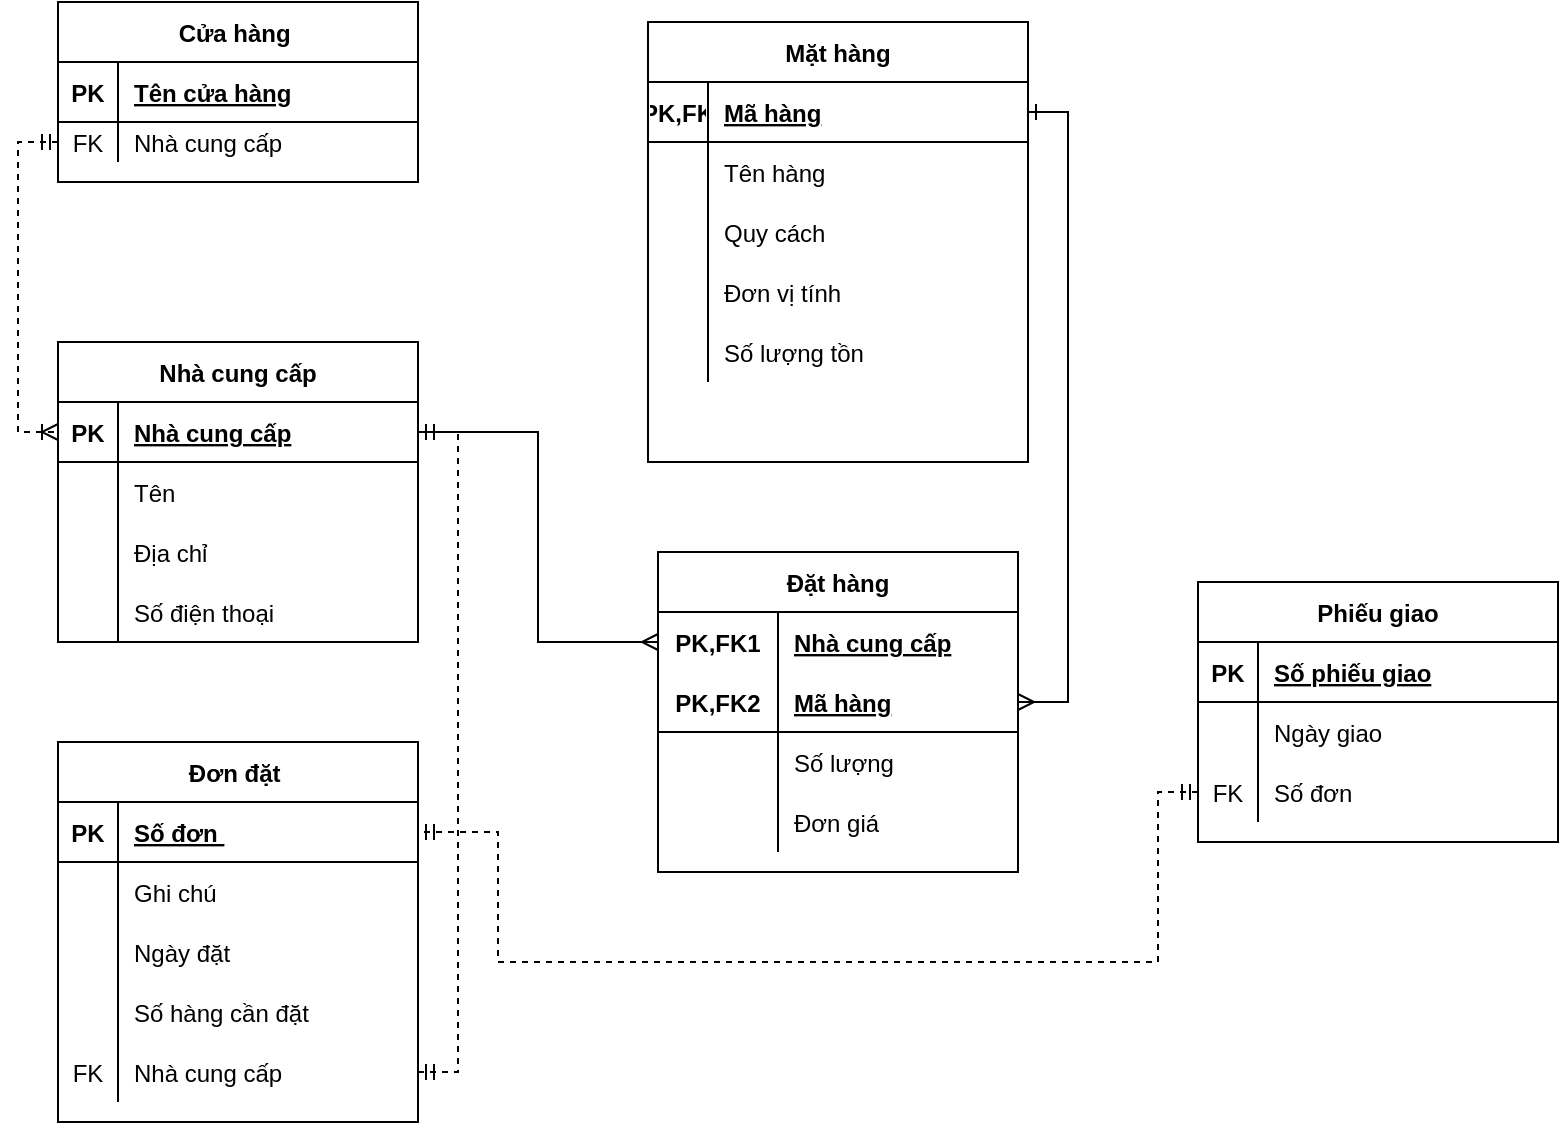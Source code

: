 <mxfile version="14.8.0" type="github">
  <diagram id="xI1E16876IzFeNGsEw6-" name="Page-1">
    <mxGraphModel dx="1021" dy="321" grid="1" gridSize="10" guides="1" tooltips="1" connect="1" arrows="1" fold="1" page="1" pageScale="1" pageWidth="827" pageHeight="1169" math="0" shadow="0">
      <root>
        <mxCell id="0" />
        <mxCell id="1" parent="0" />
        <mxCell id="RjsFYGVdtqE5ZYCG5bTI-1" value="Cửa hàng " style="shape=table;startSize=30;container=1;collapsible=1;childLayout=tableLayout;fixedRows=1;rowLines=0;fontStyle=1;align=center;resizeLast=1;" vertex="1" parent="1">
          <mxGeometry x="60" y="40" width="180" height="90" as="geometry" />
        </mxCell>
        <mxCell id="RjsFYGVdtqE5ZYCG5bTI-2" value="" style="shape=partialRectangle;collapsible=0;dropTarget=0;pointerEvents=0;fillColor=none;top=0;left=0;bottom=1;right=0;points=[[0,0.5],[1,0.5]];portConstraint=eastwest;" vertex="1" parent="RjsFYGVdtqE5ZYCG5bTI-1">
          <mxGeometry y="30" width="180" height="30" as="geometry" />
        </mxCell>
        <mxCell id="RjsFYGVdtqE5ZYCG5bTI-3" value="PK" style="shape=partialRectangle;connectable=0;fillColor=none;top=0;left=0;bottom=0;right=0;fontStyle=1;overflow=hidden;" vertex="1" parent="RjsFYGVdtqE5ZYCG5bTI-2">
          <mxGeometry width="30" height="30" as="geometry" />
        </mxCell>
        <mxCell id="RjsFYGVdtqE5ZYCG5bTI-4" value="Tên cửa hàng" style="shape=partialRectangle;connectable=0;fillColor=none;top=0;left=0;bottom=0;right=0;align=left;spacingLeft=6;fontStyle=5;overflow=hidden;" vertex="1" parent="RjsFYGVdtqE5ZYCG5bTI-2">
          <mxGeometry x="30" width="150" height="30" as="geometry" />
        </mxCell>
        <mxCell id="RjsFYGVdtqE5ZYCG5bTI-11" value="" style="shape=partialRectangle;collapsible=0;dropTarget=0;pointerEvents=0;fillColor=none;top=0;left=0;bottom=0;right=0;points=[[0,0.5],[1,0.5]];portConstraint=eastwest;" vertex="1" parent="RjsFYGVdtqE5ZYCG5bTI-1">
          <mxGeometry y="60" width="180" height="20" as="geometry" />
        </mxCell>
        <mxCell id="RjsFYGVdtqE5ZYCG5bTI-12" value="FK" style="shape=partialRectangle;connectable=0;fillColor=none;top=0;left=0;bottom=0;right=0;editable=1;overflow=hidden;" vertex="1" parent="RjsFYGVdtqE5ZYCG5bTI-11">
          <mxGeometry width="30" height="20" as="geometry" />
        </mxCell>
        <mxCell id="RjsFYGVdtqE5ZYCG5bTI-13" value="Nhà cung cấp" style="shape=partialRectangle;connectable=0;fillColor=none;top=0;left=0;bottom=0;right=0;align=left;spacingLeft=6;overflow=hidden;" vertex="1" parent="RjsFYGVdtqE5ZYCG5bTI-11">
          <mxGeometry x="30" width="150" height="20" as="geometry" />
        </mxCell>
        <mxCell id="RjsFYGVdtqE5ZYCG5bTI-14" value="Nhà cung cấp" style="shape=table;startSize=30;container=1;collapsible=1;childLayout=tableLayout;fixedRows=1;rowLines=0;fontStyle=1;align=center;resizeLast=1;" vertex="1" parent="1">
          <mxGeometry x="60" y="210" width="180" height="150" as="geometry" />
        </mxCell>
        <mxCell id="RjsFYGVdtqE5ZYCG5bTI-15" value="" style="shape=partialRectangle;collapsible=0;dropTarget=0;pointerEvents=0;fillColor=none;top=0;left=0;bottom=1;right=0;points=[[0,0.5],[1,0.5]];portConstraint=eastwest;" vertex="1" parent="RjsFYGVdtqE5ZYCG5bTI-14">
          <mxGeometry y="30" width="180" height="30" as="geometry" />
        </mxCell>
        <mxCell id="RjsFYGVdtqE5ZYCG5bTI-16" value="PK" style="shape=partialRectangle;connectable=0;fillColor=none;top=0;left=0;bottom=0;right=0;fontStyle=1;overflow=hidden;" vertex="1" parent="RjsFYGVdtqE5ZYCG5bTI-15">
          <mxGeometry width="30" height="30" as="geometry" />
        </mxCell>
        <mxCell id="RjsFYGVdtqE5ZYCG5bTI-17" value="Nhà cung cấp" style="shape=partialRectangle;connectable=0;fillColor=none;top=0;left=0;bottom=0;right=0;align=left;spacingLeft=6;fontStyle=5;overflow=hidden;" vertex="1" parent="RjsFYGVdtqE5ZYCG5bTI-15">
          <mxGeometry x="30" width="150" height="30" as="geometry" />
        </mxCell>
        <mxCell id="RjsFYGVdtqE5ZYCG5bTI-18" value="" style="shape=partialRectangle;collapsible=0;dropTarget=0;pointerEvents=0;fillColor=none;top=0;left=0;bottom=0;right=0;points=[[0,0.5],[1,0.5]];portConstraint=eastwest;" vertex="1" parent="RjsFYGVdtqE5ZYCG5bTI-14">
          <mxGeometry y="60" width="180" height="30" as="geometry" />
        </mxCell>
        <mxCell id="RjsFYGVdtqE5ZYCG5bTI-19" value="" style="shape=partialRectangle;connectable=0;fillColor=none;top=0;left=0;bottom=0;right=0;editable=1;overflow=hidden;" vertex="1" parent="RjsFYGVdtqE5ZYCG5bTI-18">
          <mxGeometry width="30" height="30" as="geometry" />
        </mxCell>
        <mxCell id="RjsFYGVdtqE5ZYCG5bTI-20" value="Tên " style="shape=partialRectangle;connectable=0;fillColor=none;top=0;left=0;bottom=0;right=0;align=left;spacingLeft=6;overflow=hidden;" vertex="1" parent="RjsFYGVdtqE5ZYCG5bTI-18">
          <mxGeometry x="30" width="150" height="30" as="geometry" />
        </mxCell>
        <mxCell id="RjsFYGVdtqE5ZYCG5bTI-21" value="" style="shape=partialRectangle;collapsible=0;dropTarget=0;pointerEvents=0;fillColor=none;top=0;left=0;bottom=0;right=0;points=[[0,0.5],[1,0.5]];portConstraint=eastwest;" vertex="1" parent="RjsFYGVdtqE5ZYCG5bTI-14">
          <mxGeometry y="90" width="180" height="30" as="geometry" />
        </mxCell>
        <mxCell id="RjsFYGVdtqE5ZYCG5bTI-22" value="" style="shape=partialRectangle;connectable=0;fillColor=none;top=0;left=0;bottom=0;right=0;editable=1;overflow=hidden;" vertex="1" parent="RjsFYGVdtqE5ZYCG5bTI-21">
          <mxGeometry width="30" height="30" as="geometry" />
        </mxCell>
        <mxCell id="RjsFYGVdtqE5ZYCG5bTI-23" value="Địa chỉ" style="shape=partialRectangle;connectable=0;fillColor=none;top=0;left=0;bottom=0;right=0;align=left;spacingLeft=6;overflow=hidden;" vertex="1" parent="RjsFYGVdtqE5ZYCG5bTI-21">
          <mxGeometry x="30" width="150" height="30" as="geometry" />
        </mxCell>
        <mxCell id="UFzp4uF11zRzvphbDBQ0-2" value="" style="shape=partialRectangle;collapsible=0;dropTarget=0;pointerEvents=0;fillColor=none;top=0;left=0;bottom=0;right=0;points=[[0,0.5],[1,0.5]];portConstraint=eastwest;" vertex="1" parent="RjsFYGVdtqE5ZYCG5bTI-14">
          <mxGeometry y="120" width="180" height="30" as="geometry" />
        </mxCell>
        <mxCell id="UFzp4uF11zRzvphbDBQ0-3" value="" style="shape=partialRectangle;connectable=0;fillColor=none;top=0;left=0;bottom=0;right=0;fontStyle=0;overflow=hidden;" vertex="1" parent="UFzp4uF11zRzvphbDBQ0-2">
          <mxGeometry width="30" height="30" as="geometry" />
        </mxCell>
        <mxCell id="UFzp4uF11zRzvphbDBQ0-4" value="Số điện thoại" style="shape=partialRectangle;connectable=0;fillColor=none;top=0;left=0;bottom=0;right=0;align=left;spacingLeft=6;fontStyle=0;overflow=hidden;" vertex="1" parent="UFzp4uF11zRzvphbDBQ0-2">
          <mxGeometry x="30" width="150" height="30" as="geometry" />
        </mxCell>
        <mxCell id="RjsFYGVdtqE5ZYCG5bTI-27" value="Mặt hàng" style="shape=table;startSize=30;container=1;collapsible=1;childLayout=tableLayout;fixedRows=1;rowLines=0;fontStyle=1;align=center;resizeLast=1;" vertex="1" parent="1">
          <mxGeometry x="355" y="50" width="190" height="220" as="geometry" />
        </mxCell>
        <mxCell id="RjsFYGVdtqE5ZYCG5bTI-28" value="" style="shape=partialRectangle;collapsible=0;dropTarget=0;pointerEvents=0;fillColor=none;top=0;left=0;bottom=1;right=0;points=[[0,0.5],[1,0.5]];portConstraint=eastwest;" vertex="1" parent="RjsFYGVdtqE5ZYCG5bTI-27">
          <mxGeometry y="30" width="190" height="30" as="geometry" />
        </mxCell>
        <mxCell id="RjsFYGVdtqE5ZYCG5bTI-29" value="PK,FK" style="shape=partialRectangle;connectable=0;fillColor=none;top=0;left=0;bottom=0;right=0;fontStyle=1;overflow=hidden;" vertex="1" parent="RjsFYGVdtqE5ZYCG5bTI-28">
          <mxGeometry width="30" height="30" as="geometry" />
        </mxCell>
        <mxCell id="RjsFYGVdtqE5ZYCG5bTI-30" value="Mã hàng" style="shape=partialRectangle;connectable=0;fillColor=none;top=0;left=0;bottom=0;right=0;align=left;spacingLeft=6;fontStyle=5;overflow=hidden;" vertex="1" parent="RjsFYGVdtqE5ZYCG5bTI-28">
          <mxGeometry x="30" width="160" height="30" as="geometry" />
        </mxCell>
        <mxCell id="RjsFYGVdtqE5ZYCG5bTI-31" value="" style="shape=partialRectangle;collapsible=0;dropTarget=0;pointerEvents=0;fillColor=none;top=0;left=0;bottom=0;right=0;points=[[0,0.5],[1,0.5]];portConstraint=eastwest;" vertex="1" parent="RjsFYGVdtqE5ZYCG5bTI-27">
          <mxGeometry y="60" width="190" height="30" as="geometry" />
        </mxCell>
        <mxCell id="RjsFYGVdtqE5ZYCG5bTI-32" value="" style="shape=partialRectangle;connectable=0;fillColor=none;top=0;left=0;bottom=0;right=0;editable=1;overflow=hidden;" vertex="1" parent="RjsFYGVdtqE5ZYCG5bTI-31">
          <mxGeometry width="30" height="30" as="geometry" />
        </mxCell>
        <mxCell id="RjsFYGVdtqE5ZYCG5bTI-33" value="Tên hàng" style="shape=partialRectangle;connectable=0;fillColor=none;top=0;left=0;bottom=0;right=0;align=left;spacingLeft=6;overflow=hidden;" vertex="1" parent="RjsFYGVdtqE5ZYCG5bTI-31">
          <mxGeometry x="30" width="160" height="30" as="geometry" />
        </mxCell>
        <mxCell id="RjsFYGVdtqE5ZYCG5bTI-34" value="" style="shape=partialRectangle;collapsible=0;dropTarget=0;pointerEvents=0;fillColor=none;top=0;left=0;bottom=0;right=0;points=[[0,0.5],[1,0.5]];portConstraint=eastwest;" vertex="1" parent="RjsFYGVdtqE5ZYCG5bTI-27">
          <mxGeometry y="90" width="190" height="30" as="geometry" />
        </mxCell>
        <mxCell id="RjsFYGVdtqE5ZYCG5bTI-35" value="" style="shape=partialRectangle;connectable=0;fillColor=none;top=0;left=0;bottom=0;right=0;editable=1;overflow=hidden;" vertex="1" parent="RjsFYGVdtqE5ZYCG5bTI-34">
          <mxGeometry width="30" height="30" as="geometry" />
        </mxCell>
        <mxCell id="RjsFYGVdtqE5ZYCG5bTI-36" value="Quy cách" style="shape=partialRectangle;connectable=0;fillColor=none;top=0;left=0;bottom=0;right=0;align=left;spacingLeft=6;overflow=hidden;" vertex="1" parent="RjsFYGVdtqE5ZYCG5bTI-34">
          <mxGeometry x="30" width="160" height="30" as="geometry" />
        </mxCell>
        <mxCell id="RjsFYGVdtqE5ZYCG5bTI-37" value="" style="shape=partialRectangle;collapsible=0;dropTarget=0;pointerEvents=0;fillColor=none;top=0;left=0;bottom=0;right=0;points=[[0,0.5],[1,0.5]];portConstraint=eastwest;" vertex="1" parent="RjsFYGVdtqE5ZYCG5bTI-27">
          <mxGeometry y="120" width="190" height="30" as="geometry" />
        </mxCell>
        <mxCell id="RjsFYGVdtqE5ZYCG5bTI-38" value="" style="shape=partialRectangle;connectable=0;fillColor=none;top=0;left=0;bottom=0;right=0;editable=1;overflow=hidden;" vertex="1" parent="RjsFYGVdtqE5ZYCG5bTI-37">
          <mxGeometry width="30" height="30" as="geometry" />
        </mxCell>
        <mxCell id="RjsFYGVdtqE5ZYCG5bTI-39" value="Đơn vị tính" style="shape=partialRectangle;connectable=0;fillColor=none;top=0;left=0;bottom=0;right=0;align=left;spacingLeft=6;overflow=hidden;" vertex="1" parent="RjsFYGVdtqE5ZYCG5bTI-37">
          <mxGeometry x="30" width="160" height="30" as="geometry" />
        </mxCell>
        <mxCell id="UFzp4uF11zRzvphbDBQ0-22" value="" style="shape=partialRectangle;collapsible=0;dropTarget=0;pointerEvents=0;fillColor=none;top=0;left=0;bottom=0;right=0;points=[[0,0.5],[1,0.5]];portConstraint=eastwest;" vertex="1" parent="RjsFYGVdtqE5ZYCG5bTI-27">
          <mxGeometry y="150" width="190" height="30" as="geometry" />
        </mxCell>
        <mxCell id="UFzp4uF11zRzvphbDBQ0-23" value="" style="shape=partialRectangle;connectable=0;fillColor=none;top=0;left=0;bottom=0;right=0;fontStyle=0;overflow=hidden;" vertex="1" parent="UFzp4uF11zRzvphbDBQ0-22">
          <mxGeometry width="30" height="30" as="geometry" />
        </mxCell>
        <mxCell id="UFzp4uF11zRzvphbDBQ0-24" value="Số lượng tồn" style="shape=partialRectangle;connectable=0;fillColor=none;top=0;left=0;bottom=0;right=0;align=left;spacingLeft=6;fontStyle=0;overflow=hidden;" vertex="1" parent="UFzp4uF11zRzvphbDBQ0-22">
          <mxGeometry x="30" width="160" height="30" as="geometry" />
        </mxCell>
        <mxCell id="RjsFYGVdtqE5ZYCG5bTI-40" value="Đơn đặt " style="shape=table;startSize=30;container=1;collapsible=1;childLayout=tableLayout;fixedRows=1;rowLines=0;fontStyle=1;align=center;resizeLast=1;" vertex="1" parent="1">
          <mxGeometry x="60" y="410" width="180" height="190" as="geometry" />
        </mxCell>
        <mxCell id="RjsFYGVdtqE5ZYCG5bTI-41" value="" style="shape=partialRectangle;collapsible=0;dropTarget=0;pointerEvents=0;fillColor=none;top=0;left=0;bottom=1;right=0;points=[[0,0.5],[1,0.5]];portConstraint=eastwest;" vertex="1" parent="RjsFYGVdtqE5ZYCG5bTI-40">
          <mxGeometry y="30" width="180" height="30" as="geometry" />
        </mxCell>
        <mxCell id="RjsFYGVdtqE5ZYCG5bTI-42" value="PK" style="shape=partialRectangle;connectable=0;fillColor=none;top=0;left=0;bottom=0;right=0;fontStyle=1;overflow=hidden;" vertex="1" parent="RjsFYGVdtqE5ZYCG5bTI-41">
          <mxGeometry width="30" height="30" as="geometry" />
        </mxCell>
        <mxCell id="RjsFYGVdtqE5ZYCG5bTI-43" value="Số đơn " style="shape=partialRectangle;connectable=0;fillColor=none;top=0;left=0;bottom=0;right=0;align=left;spacingLeft=6;fontStyle=5;overflow=hidden;" vertex="1" parent="RjsFYGVdtqE5ZYCG5bTI-41">
          <mxGeometry x="30" width="150" height="30" as="geometry" />
        </mxCell>
        <mxCell id="RjsFYGVdtqE5ZYCG5bTI-44" value="" style="shape=partialRectangle;collapsible=0;dropTarget=0;pointerEvents=0;fillColor=none;top=0;left=0;bottom=0;right=0;points=[[0,0.5],[1,0.5]];portConstraint=eastwest;" vertex="1" parent="RjsFYGVdtqE5ZYCG5bTI-40">
          <mxGeometry y="60" width="180" height="30" as="geometry" />
        </mxCell>
        <mxCell id="RjsFYGVdtqE5ZYCG5bTI-45" value="" style="shape=partialRectangle;connectable=0;fillColor=none;top=0;left=0;bottom=0;right=0;editable=1;overflow=hidden;" vertex="1" parent="RjsFYGVdtqE5ZYCG5bTI-44">
          <mxGeometry width="30" height="30" as="geometry" />
        </mxCell>
        <mxCell id="RjsFYGVdtqE5ZYCG5bTI-46" value="Ghi chú" style="shape=partialRectangle;connectable=0;fillColor=none;top=0;left=0;bottom=0;right=0;align=left;spacingLeft=6;overflow=hidden;" vertex="1" parent="RjsFYGVdtqE5ZYCG5bTI-44">
          <mxGeometry x="30" width="150" height="30" as="geometry" />
        </mxCell>
        <mxCell id="RjsFYGVdtqE5ZYCG5bTI-47" value="" style="shape=partialRectangle;collapsible=0;dropTarget=0;pointerEvents=0;fillColor=none;top=0;left=0;bottom=0;right=0;points=[[0,0.5],[1,0.5]];portConstraint=eastwest;" vertex="1" parent="RjsFYGVdtqE5ZYCG5bTI-40">
          <mxGeometry y="90" width="180" height="30" as="geometry" />
        </mxCell>
        <mxCell id="RjsFYGVdtqE5ZYCG5bTI-48" value="" style="shape=partialRectangle;connectable=0;fillColor=none;top=0;left=0;bottom=0;right=0;editable=1;overflow=hidden;" vertex="1" parent="RjsFYGVdtqE5ZYCG5bTI-47">
          <mxGeometry width="30" height="30" as="geometry" />
        </mxCell>
        <mxCell id="RjsFYGVdtqE5ZYCG5bTI-49" value="Ngày đặt" style="shape=partialRectangle;connectable=0;fillColor=none;top=0;left=0;bottom=0;right=0;align=left;spacingLeft=6;overflow=hidden;" vertex="1" parent="RjsFYGVdtqE5ZYCG5bTI-47">
          <mxGeometry x="30" width="150" height="30" as="geometry" />
        </mxCell>
        <mxCell id="RjsFYGVdtqE5ZYCG5bTI-50" value="" style="shape=partialRectangle;collapsible=0;dropTarget=0;pointerEvents=0;fillColor=none;top=0;left=0;bottom=0;right=0;points=[[0,0.5],[1,0.5]];portConstraint=eastwest;" vertex="1" parent="RjsFYGVdtqE5ZYCG5bTI-40">
          <mxGeometry y="120" width="180" height="30" as="geometry" />
        </mxCell>
        <mxCell id="RjsFYGVdtqE5ZYCG5bTI-51" value="" style="shape=partialRectangle;connectable=0;fillColor=none;top=0;left=0;bottom=0;right=0;editable=1;overflow=hidden;" vertex="1" parent="RjsFYGVdtqE5ZYCG5bTI-50">
          <mxGeometry width="30" height="30" as="geometry" />
        </mxCell>
        <mxCell id="RjsFYGVdtqE5ZYCG5bTI-52" value="Số hàng cần đặt " style="shape=partialRectangle;connectable=0;fillColor=none;top=0;left=0;bottom=0;right=0;align=left;spacingLeft=6;overflow=hidden;" vertex="1" parent="RjsFYGVdtqE5ZYCG5bTI-50">
          <mxGeometry x="30" width="150" height="30" as="geometry" />
        </mxCell>
        <mxCell id="UFzp4uF11zRzvphbDBQ0-45" value="" style="shape=partialRectangle;collapsible=0;dropTarget=0;pointerEvents=0;fillColor=none;top=0;left=0;bottom=0;right=0;points=[[0,0.5],[1,0.5]];portConstraint=eastwest;" vertex="1" parent="RjsFYGVdtqE5ZYCG5bTI-40">
          <mxGeometry y="150" width="180" height="30" as="geometry" />
        </mxCell>
        <mxCell id="UFzp4uF11zRzvphbDBQ0-46" value="FK" style="shape=partialRectangle;connectable=0;fillColor=none;top=0;left=0;bottom=0;right=0;fontStyle=0;overflow=hidden;" vertex="1" parent="UFzp4uF11zRzvphbDBQ0-45">
          <mxGeometry width="30" height="30" as="geometry" />
        </mxCell>
        <mxCell id="UFzp4uF11zRzvphbDBQ0-47" value="Nhà cung cấp" style="shape=partialRectangle;connectable=0;fillColor=none;top=0;left=0;bottom=0;right=0;align=left;spacingLeft=6;fontStyle=0;overflow=hidden;" vertex="1" parent="UFzp4uF11zRzvphbDBQ0-45">
          <mxGeometry x="30" width="150" height="30" as="geometry" />
        </mxCell>
        <mxCell id="RjsFYGVdtqE5ZYCG5bTI-53" value="Phiếu giao" style="shape=table;startSize=30;container=1;collapsible=1;childLayout=tableLayout;fixedRows=1;rowLines=0;fontStyle=1;align=center;resizeLast=1;" vertex="1" parent="1">
          <mxGeometry x="630" y="330" width="180" height="130" as="geometry" />
        </mxCell>
        <mxCell id="RjsFYGVdtqE5ZYCG5bTI-54" value="" style="shape=partialRectangle;collapsible=0;dropTarget=0;pointerEvents=0;fillColor=none;top=0;left=0;bottom=1;right=0;points=[[0,0.5],[1,0.5]];portConstraint=eastwest;" vertex="1" parent="RjsFYGVdtqE5ZYCG5bTI-53">
          <mxGeometry y="30" width="180" height="30" as="geometry" />
        </mxCell>
        <mxCell id="RjsFYGVdtqE5ZYCG5bTI-55" value="PK" style="shape=partialRectangle;connectable=0;fillColor=none;top=0;left=0;bottom=0;right=0;fontStyle=1;overflow=hidden;" vertex="1" parent="RjsFYGVdtqE5ZYCG5bTI-54">
          <mxGeometry width="30" height="30" as="geometry" />
        </mxCell>
        <mxCell id="RjsFYGVdtqE5ZYCG5bTI-56" value="Số phiếu giao" style="shape=partialRectangle;connectable=0;fillColor=none;top=0;left=0;bottom=0;right=0;align=left;spacingLeft=6;fontStyle=5;overflow=hidden;" vertex="1" parent="RjsFYGVdtqE5ZYCG5bTI-54">
          <mxGeometry x="30" width="150" height="30" as="geometry" />
        </mxCell>
        <mxCell id="RjsFYGVdtqE5ZYCG5bTI-57" value="" style="shape=partialRectangle;collapsible=0;dropTarget=0;pointerEvents=0;fillColor=none;top=0;left=0;bottom=0;right=0;points=[[0,0.5],[1,0.5]];portConstraint=eastwest;" vertex="1" parent="RjsFYGVdtqE5ZYCG5bTI-53">
          <mxGeometry y="60" width="180" height="30" as="geometry" />
        </mxCell>
        <mxCell id="RjsFYGVdtqE5ZYCG5bTI-58" value="" style="shape=partialRectangle;connectable=0;fillColor=none;top=0;left=0;bottom=0;right=0;editable=1;overflow=hidden;" vertex="1" parent="RjsFYGVdtqE5ZYCG5bTI-57">
          <mxGeometry width="30" height="30" as="geometry" />
        </mxCell>
        <mxCell id="RjsFYGVdtqE5ZYCG5bTI-59" value="Ngày giao " style="shape=partialRectangle;connectable=0;fillColor=none;top=0;left=0;bottom=0;right=0;align=left;spacingLeft=6;overflow=hidden;" vertex="1" parent="RjsFYGVdtqE5ZYCG5bTI-57">
          <mxGeometry x="30" width="150" height="30" as="geometry" />
        </mxCell>
        <mxCell id="RjsFYGVdtqE5ZYCG5bTI-60" value="" style="shape=partialRectangle;collapsible=0;dropTarget=0;pointerEvents=0;fillColor=none;top=0;left=0;bottom=0;right=0;points=[[0,0.5],[1,0.5]];portConstraint=eastwest;" vertex="1" parent="RjsFYGVdtqE5ZYCG5bTI-53">
          <mxGeometry y="90" width="180" height="30" as="geometry" />
        </mxCell>
        <mxCell id="RjsFYGVdtqE5ZYCG5bTI-61" value="FK" style="shape=partialRectangle;connectable=0;fillColor=none;top=0;left=0;bottom=0;right=0;editable=1;overflow=hidden;" vertex="1" parent="RjsFYGVdtqE5ZYCG5bTI-60">
          <mxGeometry width="30" height="30" as="geometry" />
        </mxCell>
        <mxCell id="RjsFYGVdtqE5ZYCG5bTI-62" value="Số đơn " style="shape=partialRectangle;connectable=0;fillColor=none;top=0;left=0;bottom=0;right=0;align=left;spacingLeft=6;overflow=hidden;" vertex="1" parent="RjsFYGVdtqE5ZYCG5bTI-60">
          <mxGeometry x="30" width="150" height="30" as="geometry" />
        </mxCell>
        <mxCell id="UFzp4uF11zRzvphbDBQ0-25" value="Đặt hàng" style="shape=table;startSize=30;container=1;collapsible=1;childLayout=tableLayout;fixedRows=1;rowLines=0;fontStyle=1;align=center;resizeLast=1;" vertex="1" parent="1">
          <mxGeometry x="360" y="315" width="180" height="160" as="geometry" />
        </mxCell>
        <mxCell id="UFzp4uF11zRzvphbDBQ0-26" value="" style="shape=partialRectangle;collapsible=0;dropTarget=0;pointerEvents=0;fillColor=none;top=0;left=0;bottom=0;right=0;points=[[0,0.5],[1,0.5]];portConstraint=eastwest;" vertex="1" parent="UFzp4uF11zRzvphbDBQ0-25">
          <mxGeometry y="30" width="180" height="30" as="geometry" />
        </mxCell>
        <mxCell id="UFzp4uF11zRzvphbDBQ0-27" value="PK,FK1" style="shape=partialRectangle;connectable=0;fillColor=none;top=0;left=0;bottom=0;right=0;fontStyle=1;overflow=hidden;" vertex="1" parent="UFzp4uF11zRzvphbDBQ0-26">
          <mxGeometry width="60" height="30" as="geometry" />
        </mxCell>
        <mxCell id="UFzp4uF11zRzvphbDBQ0-28" value="Nhà cung cấp" style="shape=partialRectangle;connectable=0;fillColor=none;top=0;left=0;bottom=0;right=0;align=left;spacingLeft=6;fontStyle=5;overflow=hidden;" vertex="1" parent="UFzp4uF11zRzvphbDBQ0-26">
          <mxGeometry x="60" width="120" height="30" as="geometry" />
        </mxCell>
        <mxCell id="UFzp4uF11zRzvphbDBQ0-29" value="" style="shape=partialRectangle;collapsible=0;dropTarget=0;pointerEvents=0;fillColor=none;top=0;left=0;bottom=1;right=0;points=[[0,0.5],[1,0.5]];portConstraint=eastwest;" vertex="1" parent="UFzp4uF11zRzvphbDBQ0-25">
          <mxGeometry y="60" width="180" height="30" as="geometry" />
        </mxCell>
        <mxCell id="UFzp4uF11zRzvphbDBQ0-30" value="PK,FK2" style="shape=partialRectangle;connectable=0;fillColor=none;top=0;left=0;bottom=0;right=0;fontStyle=1;overflow=hidden;" vertex="1" parent="UFzp4uF11zRzvphbDBQ0-29">
          <mxGeometry width="60" height="30" as="geometry" />
        </mxCell>
        <mxCell id="UFzp4uF11zRzvphbDBQ0-31" value="Mã hàng" style="shape=partialRectangle;connectable=0;fillColor=none;top=0;left=0;bottom=0;right=0;align=left;spacingLeft=6;fontStyle=5;overflow=hidden;" vertex="1" parent="UFzp4uF11zRzvphbDBQ0-29">
          <mxGeometry x="60" width="120" height="30" as="geometry" />
        </mxCell>
        <mxCell id="UFzp4uF11zRzvphbDBQ0-32" value="" style="shape=partialRectangle;collapsible=0;dropTarget=0;pointerEvents=0;fillColor=none;top=0;left=0;bottom=0;right=0;points=[[0,0.5],[1,0.5]];portConstraint=eastwest;" vertex="1" parent="UFzp4uF11zRzvphbDBQ0-25">
          <mxGeometry y="90" width="180" height="30" as="geometry" />
        </mxCell>
        <mxCell id="UFzp4uF11zRzvphbDBQ0-33" value="" style="shape=partialRectangle;connectable=0;fillColor=none;top=0;left=0;bottom=0;right=0;editable=1;overflow=hidden;" vertex="1" parent="UFzp4uF11zRzvphbDBQ0-32">
          <mxGeometry width="60" height="30" as="geometry" />
        </mxCell>
        <mxCell id="UFzp4uF11zRzvphbDBQ0-34" value="Số lượng " style="shape=partialRectangle;connectable=0;fillColor=none;top=0;left=0;bottom=0;right=0;align=left;spacingLeft=6;overflow=hidden;" vertex="1" parent="UFzp4uF11zRzvphbDBQ0-32">
          <mxGeometry x="60" width="120" height="30" as="geometry" />
        </mxCell>
        <mxCell id="UFzp4uF11zRzvphbDBQ0-35" value="" style="shape=partialRectangle;collapsible=0;dropTarget=0;pointerEvents=0;fillColor=none;top=0;left=0;bottom=0;right=0;points=[[0,0.5],[1,0.5]];portConstraint=eastwest;" vertex="1" parent="UFzp4uF11zRzvphbDBQ0-25">
          <mxGeometry y="120" width="180" height="30" as="geometry" />
        </mxCell>
        <mxCell id="UFzp4uF11zRzvphbDBQ0-36" value="" style="shape=partialRectangle;connectable=0;fillColor=none;top=0;left=0;bottom=0;right=0;editable=1;overflow=hidden;" vertex="1" parent="UFzp4uF11zRzvphbDBQ0-35">
          <mxGeometry width="60" height="30" as="geometry" />
        </mxCell>
        <mxCell id="UFzp4uF11zRzvphbDBQ0-37" value="Đơn giá" style="shape=partialRectangle;connectable=0;fillColor=none;top=0;left=0;bottom=0;right=0;align=left;spacingLeft=6;overflow=hidden;" vertex="1" parent="UFzp4uF11zRzvphbDBQ0-35">
          <mxGeometry x="60" width="120" height="30" as="geometry" />
        </mxCell>
        <mxCell id="UFzp4uF11zRzvphbDBQ0-38" style="edgeStyle=orthogonalEdgeStyle;rounded=0;orthogonalLoop=1;jettySize=auto;html=1;entryX=0;entryY=0.5;entryDx=0;entryDy=0;dashed=1;startArrow=ERmandOne;startFill=0;endArrow=ERoneToMany;endFill=0;" edge="1" parent="1" source="RjsFYGVdtqE5ZYCG5bTI-11" target="RjsFYGVdtqE5ZYCG5bTI-15">
          <mxGeometry relative="1" as="geometry" />
        </mxCell>
        <mxCell id="UFzp4uF11zRzvphbDBQ0-39" style="edgeStyle=orthogonalEdgeStyle;rounded=0;orthogonalLoop=1;jettySize=auto;html=1;entryX=0;entryY=0.5;entryDx=0;entryDy=0;startArrow=ERone;startFill=0;endArrow=ERmany;endFill=0;" edge="1" parent="1" source="RjsFYGVdtqE5ZYCG5bTI-15" target="UFzp4uF11zRzvphbDBQ0-26">
          <mxGeometry relative="1" as="geometry" />
        </mxCell>
        <mxCell id="UFzp4uF11zRzvphbDBQ0-40" style="edgeStyle=orthogonalEdgeStyle;rounded=0;orthogonalLoop=1;jettySize=auto;html=1;startArrow=ERone;startFill=0;endArrow=ERmany;endFill=0;" edge="1" parent="1" source="RjsFYGVdtqE5ZYCG5bTI-28" target="UFzp4uF11zRzvphbDBQ0-29">
          <mxGeometry relative="1" as="geometry">
            <Array as="points">
              <mxPoint x="565" y="95" />
              <mxPoint x="565" y="390" />
            </Array>
          </mxGeometry>
        </mxCell>
        <mxCell id="UFzp4uF11zRzvphbDBQ0-43" style="edgeStyle=orthogonalEdgeStyle;rounded=0;orthogonalLoop=1;jettySize=auto;html=1;entryX=1;entryY=0.5;entryDx=0;entryDy=0;startArrow=ERmandOne;startFill=0;endArrow=ERmandOne;endFill=0;dashed=1;" edge="1" parent="1" source="RjsFYGVdtqE5ZYCG5bTI-60" target="RjsFYGVdtqE5ZYCG5bTI-41">
          <mxGeometry relative="1" as="geometry">
            <Array as="points">
              <mxPoint x="610" y="435" />
              <mxPoint x="610" y="520" />
              <mxPoint x="280" y="520" />
              <mxPoint x="280" y="455" />
            </Array>
          </mxGeometry>
        </mxCell>
        <mxCell id="UFzp4uF11zRzvphbDBQ0-49" style="edgeStyle=orthogonalEdgeStyle;rounded=0;orthogonalLoop=1;jettySize=auto;html=1;dashed=1;startArrow=ERmandOne;startFill=0;endArrow=ERmandOne;endFill=0;" edge="1" parent="1" source="UFzp4uF11zRzvphbDBQ0-45" target="RjsFYGVdtqE5ZYCG5bTI-15">
          <mxGeometry relative="1" as="geometry">
            <Array as="points">
              <mxPoint x="260" y="575" />
              <mxPoint x="260" y="255" />
            </Array>
          </mxGeometry>
        </mxCell>
      </root>
    </mxGraphModel>
  </diagram>
</mxfile>
